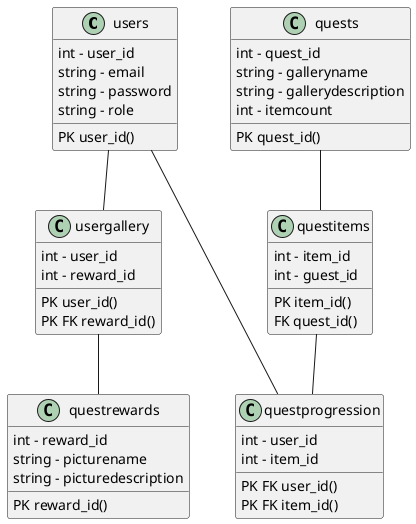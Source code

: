 @startuml
'https://plantuml.com/class-diagram

users -- usergallery
usergallery -- questrewards
users --- questprogression

quests -- questitems
questitems -- questprogression


class users {
    int - user_id
    string - email
    string - password
    string - role
    PK user_id()
}

class usergallery {
    int - user_id
    int - reward_id

    PK user_id()
    PK FK reward_id()
}

class quests {
    int - quest_id
    string - galleryname
    string - gallerydescription
    int - itemcount
    PK quest_id()
}

class questrewards {
    int - reward_id
    string - picturename
    string - picturedescription
    PK reward_id()
}

class questitems {
    int - item_id
    int - guest_id

    PK item_id()
    FK quest_id()
}

class questprogression {
    int - user_id
    int - item_id
    PK FK user_id()
    PK FK item_id()
}

@enduml